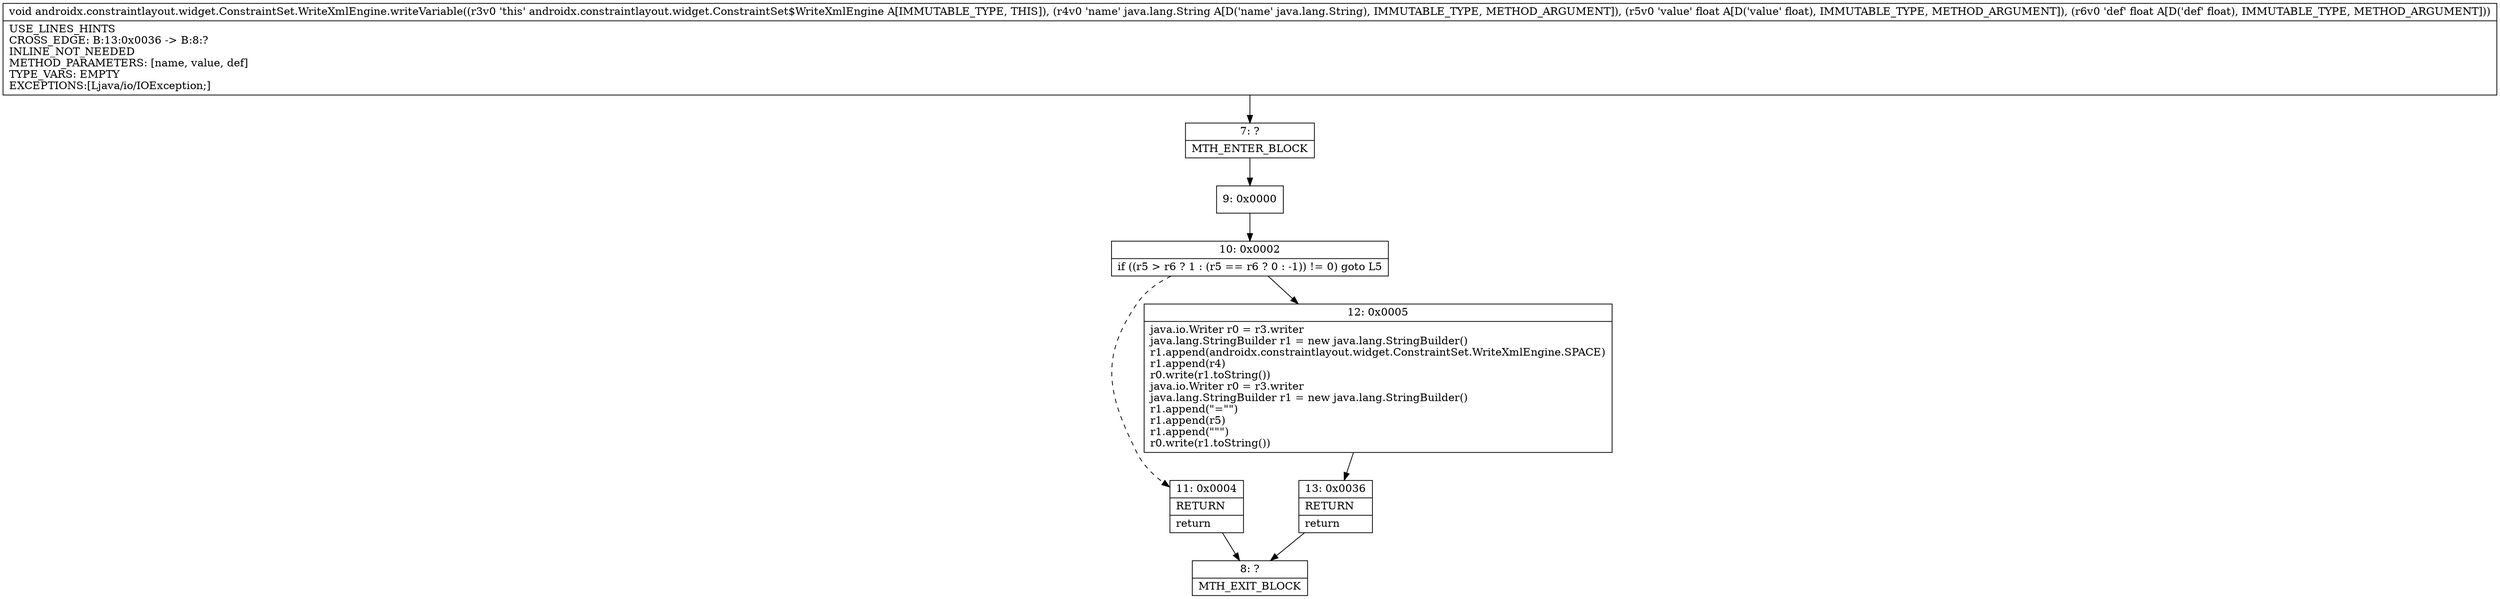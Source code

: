 digraph "CFG forandroidx.constraintlayout.widget.ConstraintSet.WriteXmlEngine.writeVariable(Ljava\/lang\/String;FF)V" {
Node_7 [shape=record,label="{7\:\ ?|MTH_ENTER_BLOCK\l}"];
Node_9 [shape=record,label="{9\:\ 0x0000}"];
Node_10 [shape=record,label="{10\:\ 0x0002|if ((r5 \> r6 ? 1 : (r5 == r6 ? 0 : \-1)) != 0) goto L5\l}"];
Node_11 [shape=record,label="{11\:\ 0x0004|RETURN\l|return\l}"];
Node_8 [shape=record,label="{8\:\ ?|MTH_EXIT_BLOCK\l}"];
Node_12 [shape=record,label="{12\:\ 0x0005|java.io.Writer r0 = r3.writer\ljava.lang.StringBuilder r1 = new java.lang.StringBuilder()\lr1.append(androidx.constraintlayout.widget.ConstraintSet.WriteXmlEngine.SPACE)\lr1.append(r4)\lr0.write(r1.toString())\ljava.io.Writer r0 = r3.writer\ljava.lang.StringBuilder r1 = new java.lang.StringBuilder()\lr1.append(\"=\"\")\lr1.append(r5)\lr1.append(\"\"\")\lr0.write(r1.toString())\l}"];
Node_13 [shape=record,label="{13\:\ 0x0036|RETURN\l|return\l}"];
MethodNode[shape=record,label="{void androidx.constraintlayout.widget.ConstraintSet.WriteXmlEngine.writeVariable((r3v0 'this' androidx.constraintlayout.widget.ConstraintSet$WriteXmlEngine A[IMMUTABLE_TYPE, THIS]), (r4v0 'name' java.lang.String A[D('name' java.lang.String), IMMUTABLE_TYPE, METHOD_ARGUMENT]), (r5v0 'value' float A[D('value' float), IMMUTABLE_TYPE, METHOD_ARGUMENT]), (r6v0 'def' float A[D('def' float), IMMUTABLE_TYPE, METHOD_ARGUMENT]))  | USE_LINES_HINTS\lCROSS_EDGE: B:13:0x0036 \-\> B:8:?\lINLINE_NOT_NEEDED\lMETHOD_PARAMETERS: [name, value, def]\lTYPE_VARS: EMPTY\lEXCEPTIONS:[Ljava\/io\/IOException;]\l}"];
MethodNode -> Node_7;Node_7 -> Node_9;
Node_9 -> Node_10;
Node_10 -> Node_11[style=dashed];
Node_10 -> Node_12;
Node_11 -> Node_8;
Node_12 -> Node_13;
Node_13 -> Node_8;
}

